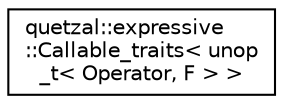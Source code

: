 digraph "Graphical Class Hierarchy"
{
 // LATEX_PDF_SIZE
  edge [fontname="Helvetica",fontsize="10",labelfontname="Helvetica",labelfontsize="10"];
  node [fontname="Helvetica",fontsize="10",shape=record];
  rankdir="LR";
  Node0 [label="quetzal::expressive\l::Callable_traits\< unop\l_t\< Operator, F \> \>",height=0.2,width=0.4,color="black", fillcolor="white", style="filled",URL="$structquetzal_1_1expressive_1_1_callable__traits_3_01unop__t_3_01_operator_00_01_f_01_4_01_4.html",tooltip=" "];
}
